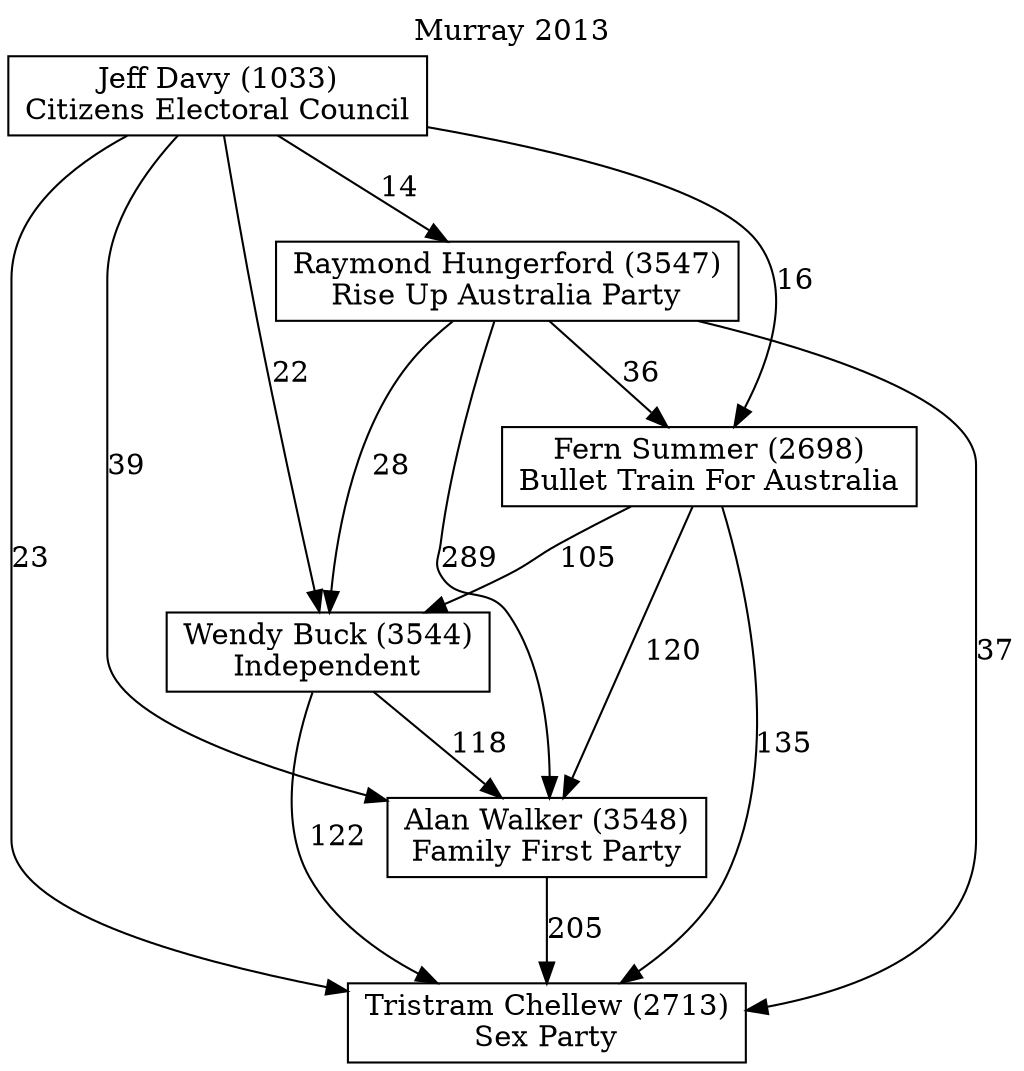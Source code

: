 // House preference flow
digraph "Tristram Chellew (2713)_Murray_2013" {
	graph [label="Murray 2013" labelloc=t mclimit=2]
	node [shape=box]
	"Tristram Chellew (2713)" [label="Tristram Chellew (2713)
Sex Party"]
	"Alan Walker (3548)" [label="Alan Walker (3548)
Family First Party"]
	"Wendy Buck (3544)" [label="Wendy Buck (3544)
Independent"]
	"Fern Summer (2698)" [label="Fern Summer (2698)
Bullet Train For Australia"]
	"Raymond Hungerford (3547)" [label="Raymond Hungerford (3547)
Rise Up Australia Party"]
	"Jeff Davy (1033)" [label="Jeff Davy (1033)
Citizens Electoral Council"]
	"Alan Walker (3548)" -> "Tristram Chellew (2713)" [label=205]
	"Wendy Buck (3544)" -> "Alan Walker (3548)" [label=118]
	"Fern Summer (2698)" -> "Wendy Buck (3544)" [label=105]
	"Raymond Hungerford (3547)" -> "Fern Summer (2698)" [label=36]
	"Jeff Davy (1033)" -> "Raymond Hungerford (3547)" [label=14]
	"Wendy Buck (3544)" -> "Tristram Chellew (2713)" [label=122]
	"Fern Summer (2698)" -> "Tristram Chellew (2713)" [label=135]
	"Raymond Hungerford (3547)" -> "Tristram Chellew (2713)" [label=37]
	"Jeff Davy (1033)" -> "Tristram Chellew (2713)" [label=23]
	"Jeff Davy (1033)" -> "Fern Summer (2698)" [label=16]
	"Raymond Hungerford (3547)" -> "Wendy Buck (3544)" [label=28]
	"Jeff Davy (1033)" -> "Wendy Buck (3544)" [label=22]
	"Fern Summer (2698)" -> "Alan Walker (3548)" [label=120]
	"Raymond Hungerford (3547)" -> "Alan Walker (3548)" [label=289]
	"Jeff Davy (1033)" -> "Alan Walker (3548)" [label=39]
}
